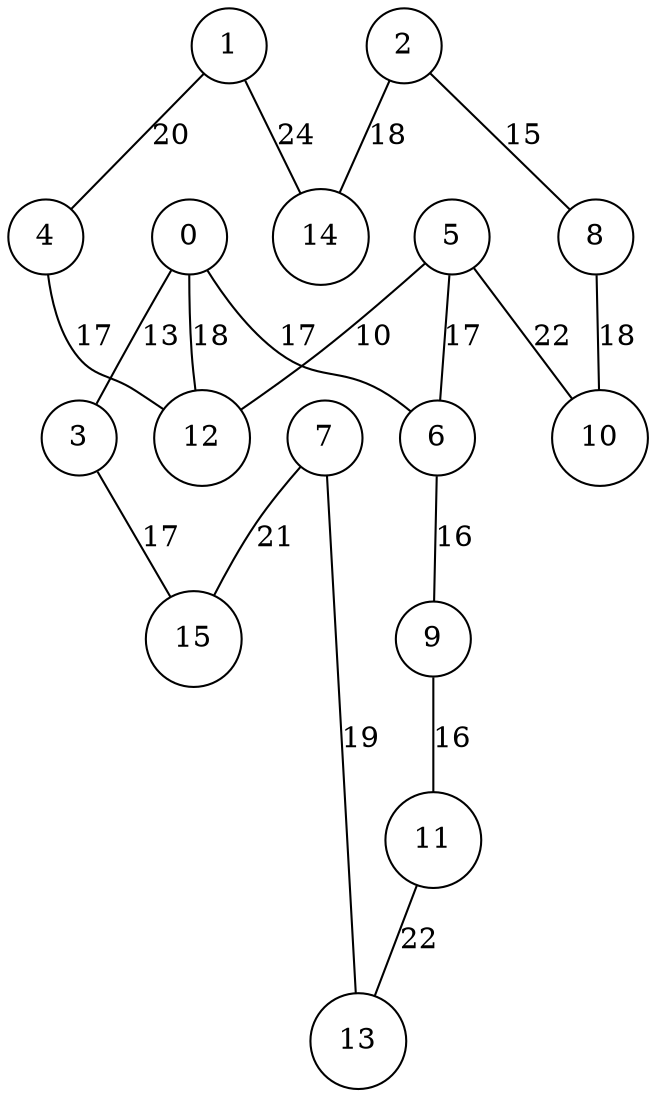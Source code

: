 graph qubit_interaction_graph {
    node [shape=circle];
    0 -- 12 [label=18];
    0 -- 6 [label=17];
    0 -- 3 [label=13];
    1 -- 4 [label=20];
    1 -- 14 [label=24];
    2 -- 8 [label=15];
    2 -- 14 [label=18];
    3 -- 15 [label=17];
    4 -- 12 [label=17];
    5 -- 10 [label=22];
    5 -- 12 [label=10];
    5 -- 6 [label=17];
    6 -- 9 [label=16];
    7 -- 13 [label=19];
    7 -- 15 [label=21];
    8 -- 10 [label=18];
    9 -- 11 [label=16];
    11 -- 13 [label=22];
}